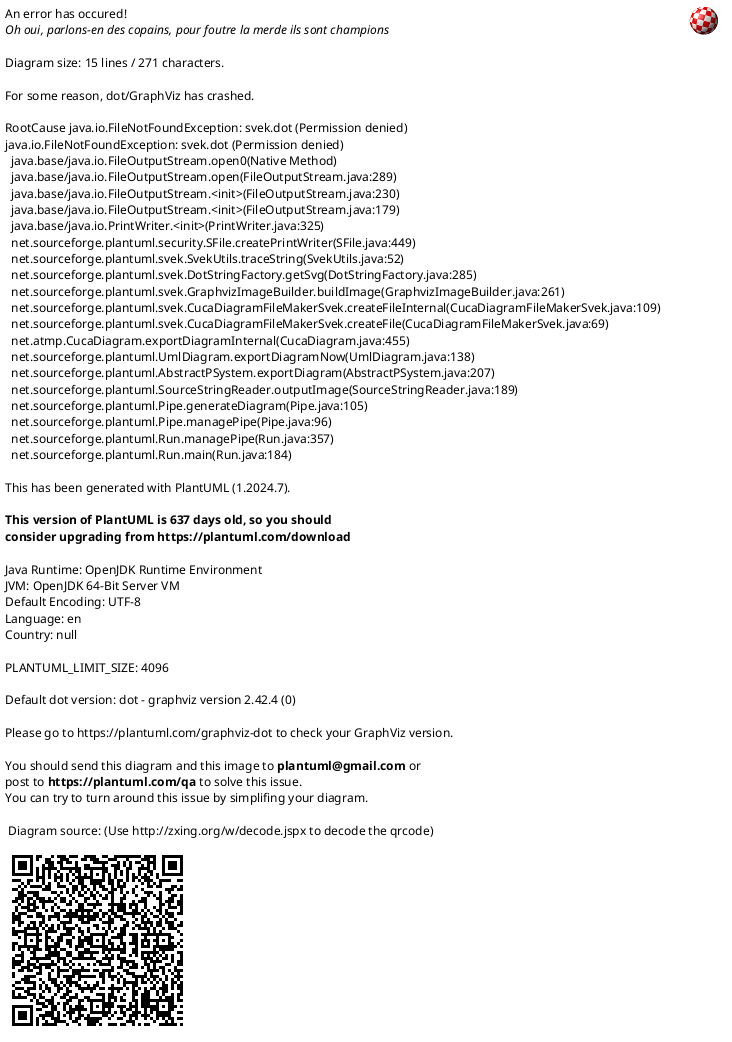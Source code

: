 {
  "sha1": "qbjuoi02oi7mi37ul423wjfkhc3cfwn",
  "insertion": {
    "when": "2024-06-04T17:28:42.240Z",
    "user": "plantuml@gmail.com"
  }
}
@startuml
!pragma svek_trace on
node "V" {
	[Win Domain%n()Master Controller] as DC1
}
frame "f" as tomcatJIRA {
		[JIRA Core]
		[JIRA Software]
		[JIRA Portfolio]
}
tomcatJIRA --> DC1
tomcatJIRA -u- REST_JIRA
tomcatJIRA -u- appLinkJIRA
appLinkTZ --> appLinkJIRA
@enduml
